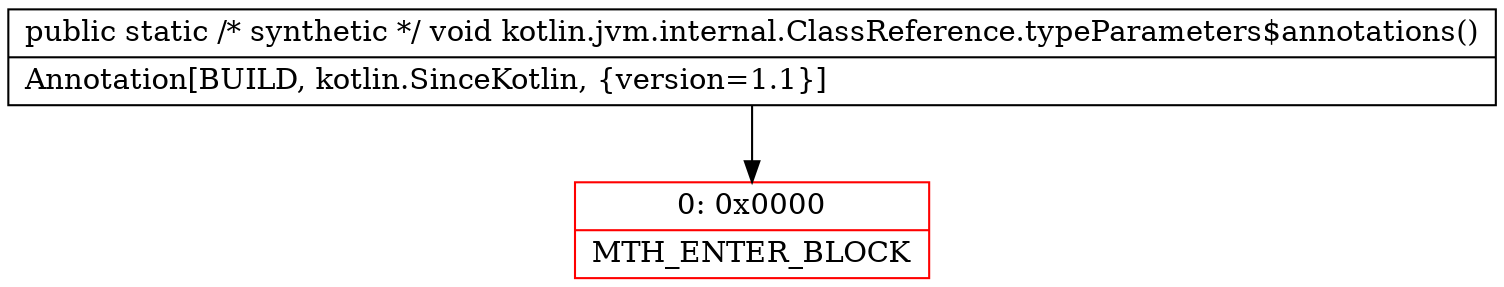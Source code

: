 digraph "CFG forkotlin.jvm.internal.ClassReference.typeParameters$annotations()V" {
subgraph cluster_Region_2067618182 {
label = "R(0)";
node [shape=record,color=blue];
}
Node_0 [shape=record,color=red,label="{0\:\ 0x0000|MTH_ENTER_BLOCK\l}"];
MethodNode[shape=record,label="{public static \/* synthetic *\/ void kotlin.jvm.internal.ClassReference.typeParameters$annotations()  | Annotation[BUILD, kotlin.SinceKotlin, \{version=1.1\}]\l}"];
MethodNode -> Node_0;
}

